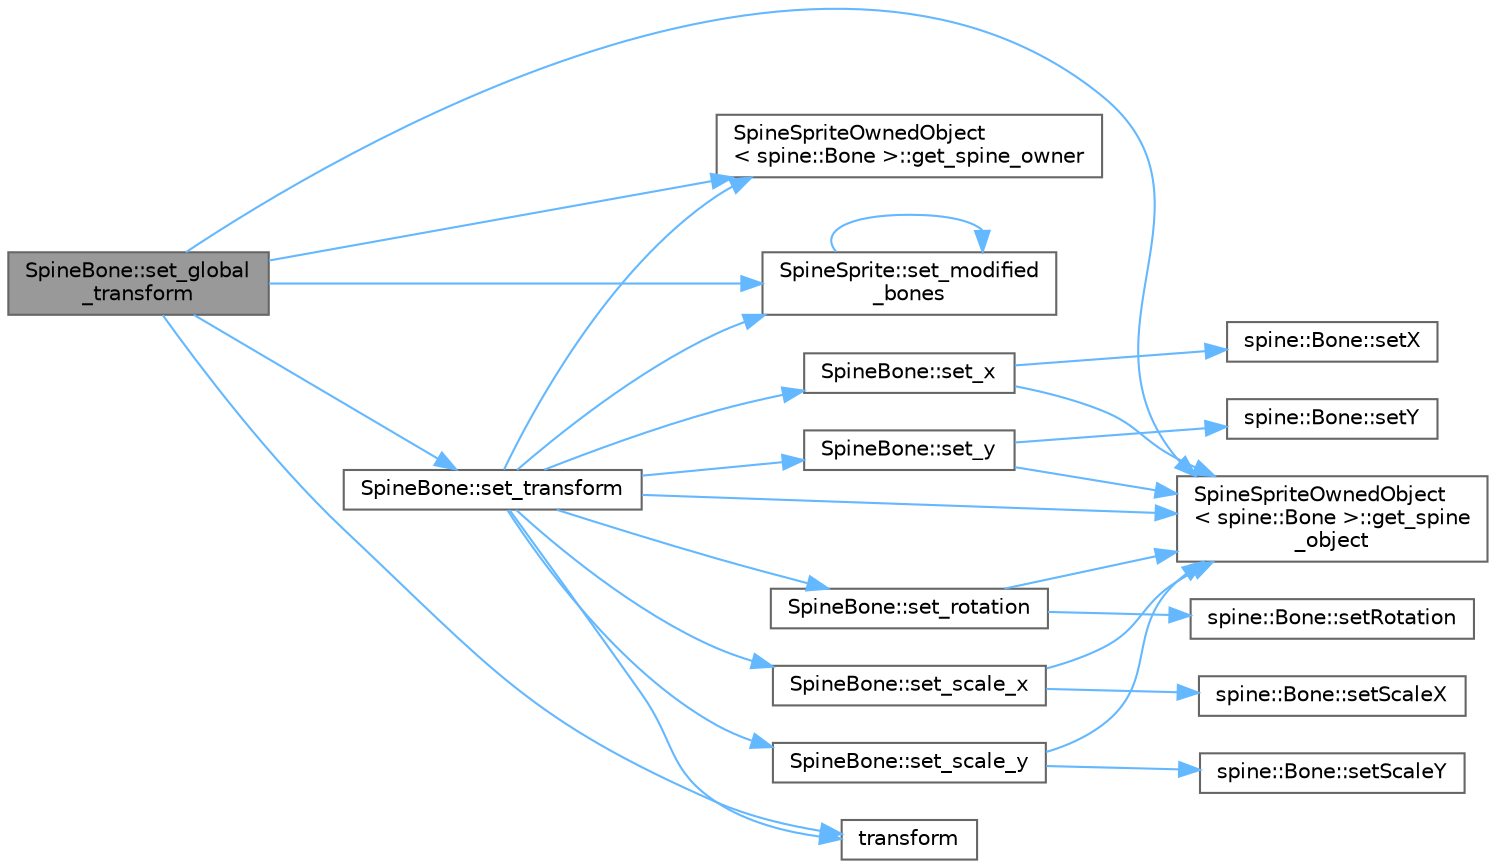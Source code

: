 digraph "SpineBone::set_global_transform"
{
 // LATEX_PDF_SIZE
  bgcolor="transparent";
  edge [fontname=Helvetica,fontsize=10,labelfontname=Helvetica,labelfontsize=10];
  node [fontname=Helvetica,fontsize=10,shape=box,height=0.2,width=0.4];
  rankdir="LR";
  Node1 [id="Node000001",label="SpineBone::set_global\l_transform",height=0.2,width=0.4,color="gray40", fillcolor="grey60", style="filled", fontcolor="black",tooltip=" "];
  Node1 -> Node2 [id="edge1_Node000001_Node000002",color="steelblue1",style="solid",tooltip=" "];
  Node2 [id="Node000002",label="SpineSpriteOwnedObject\l\< spine::Bone \>::get_spine\l_object",height=0.2,width=0.4,color="grey40", fillcolor="white", style="filled",URL="$class_spine_sprite_owned_object.html#aba9c7c6ef398e3803ce5e59db1a54271",tooltip=" "];
  Node1 -> Node3 [id="edge2_Node000001_Node000003",color="steelblue1",style="solid",tooltip=" "];
  Node3 [id="Node000003",label="SpineSpriteOwnedObject\l\< spine::Bone \>::get_spine_owner",height=0.2,width=0.4,color="grey40", fillcolor="white", style="filled",URL="$class_spine_sprite_owned_object.html#ab493e6a079f220f59036f6ebb5fe559d",tooltip=" "];
  Node1 -> Node4 [id="edge3_Node000001_Node000004",color="steelblue1",style="solid",tooltip=" "];
  Node4 [id="Node000004",label="SpineSprite::set_modified\l_bones",height=0.2,width=0.4,color="grey40", fillcolor="white", style="filled",URL="$class_spine_sprite.html#ab72308629bd2071ccd321b30675d1ec2",tooltip=" "];
  Node4 -> Node4 [id="edge4_Node000004_Node000004",color="steelblue1",style="solid",tooltip=" "];
  Node1 -> Node5 [id="edge5_Node000001_Node000005",color="steelblue1",style="solid",tooltip=" "];
  Node5 [id="Node000005",label="SpineBone::set_transform",height=0.2,width=0.4,color="grey40", fillcolor="white", style="filled",URL="$class_spine_bone.html#aa60eb67b1e34fff606618c657fe7221a",tooltip=" "];
  Node5 -> Node2 [id="edge6_Node000005_Node000002",color="steelblue1",style="solid",tooltip=" "];
  Node5 -> Node3 [id="edge7_Node000005_Node000003",color="steelblue1",style="solid",tooltip=" "];
  Node5 -> Node4 [id="edge8_Node000005_Node000004",color="steelblue1",style="solid",tooltip=" "];
  Node5 -> Node6 [id="edge9_Node000005_Node000006",color="steelblue1",style="solid",tooltip=" "];
  Node6 [id="Node000006",label="SpineBone::set_rotation",height=0.2,width=0.4,color="grey40", fillcolor="white", style="filled",URL="$class_spine_bone.html#a923fc7c5e29046c5c3d9e19ba831c471",tooltip=" "];
  Node6 -> Node2 [id="edge10_Node000006_Node000002",color="steelblue1",style="solid",tooltip=" "];
  Node6 -> Node7 [id="edge11_Node000006_Node000007",color="steelblue1",style="solid",tooltip=" "];
  Node7 [id="Node000007",label="spine::Bone::setRotation",height=0.2,width=0.4,color="grey40", fillcolor="white", style="filled",URL="$classspine_1_1_bone.html#a3a5ab1f871ca7581a33163a554e922ce",tooltip=" "];
  Node5 -> Node8 [id="edge12_Node000005_Node000008",color="steelblue1",style="solid",tooltip=" "];
  Node8 [id="Node000008",label="SpineBone::set_scale_x",height=0.2,width=0.4,color="grey40", fillcolor="white", style="filled",URL="$class_spine_bone.html#a83549aacd11f3f5bba8155ce5a023fed",tooltip=" "];
  Node8 -> Node2 [id="edge13_Node000008_Node000002",color="steelblue1",style="solid",tooltip=" "];
  Node8 -> Node9 [id="edge14_Node000008_Node000009",color="steelblue1",style="solid",tooltip=" "];
  Node9 [id="Node000009",label="spine::Bone::setScaleX",height=0.2,width=0.4,color="grey40", fillcolor="white", style="filled",URL="$classspine_1_1_bone.html#a0de6d838e8425bad8124a7535ed04198",tooltip=" "];
  Node5 -> Node10 [id="edge15_Node000005_Node000010",color="steelblue1",style="solid",tooltip=" "];
  Node10 [id="Node000010",label="SpineBone::set_scale_y",height=0.2,width=0.4,color="grey40", fillcolor="white", style="filled",URL="$class_spine_bone.html#ae379278231c4af0463466364382cca88",tooltip=" "];
  Node10 -> Node2 [id="edge16_Node000010_Node000002",color="steelblue1",style="solid",tooltip=" "];
  Node10 -> Node11 [id="edge17_Node000010_Node000011",color="steelblue1",style="solid",tooltip=" "];
  Node11 [id="Node000011",label="spine::Bone::setScaleY",height=0.2,width=0.4,color="grey40", fillcolor="white", style="filled",URL="$classspine_1_1_bone.html#aeadd4f720d8c98be8920b211dfe5e093",tooltip=" "];
  Node5 -> Node12 [id="edge18_Node000005_Node000012",color="steelblue1",style="solid",tooltip=" "];
  Node12 [id="Node000012",label="SpineBone::set_x",height=0.2,width=0.4,color="grey40", fillcolor="white", style="filled",URL="$class_spine_bone.html#a3edb4c2c8452bfb6a479e01ab488d3f6",tooltip=" "];
  Node12 -> Node2 [id="edge19_Node000012_Node000002",color="steelblue1",style="solid",tooltip=" "];
  Node12 -> Node13 [id="edge20_Node000012_Node000013",color="steelblue1",style="solid",tooltip=" "];
  Node13 [id="Node000013",label="spine::Bone::setX",height=0.2,width=0.4,color="grey40", fillcolor="white", style="filled",URL="$classspine_1_1_bone.html#af6314eb6cd9b48461db9952c2ed19e35",tooltip=" "];
  Node5 -> Node14 [id="edge21_Node000005_Node000014",color="steelblue1",style="solid",tooltip=" "];
  Node14 [id="Node000014",label="SpineBone::set_y",height=0.2,width=0.4,color="grey40", fillcolor="white", style="filled",URL="$class_spine_bone.html#a33ab0c0becd10a5f7efc0443805701f2",tooltip=" "];
  Node14 -> Node2 [id="edge22_Node000014_Node000002",color="steelblue1",style="solid",tooltip=" "];
  Node14 -> Node15 [id="edge23_Node000014_Node000015",color="steelblue1",style="solid",tooltip=" "];
  Node15 [id="Node000015",label="spine::Bone::setY",height=0.2,width=0.4,color="grey40", fillcolor="white", style="filled",URL="$classspine_1_1_bone.html#a2ce8e0aa11e2e30e7b3b05a68d6f39b0",tooltip=" "];
  Node5 -> Node16 [id="edge24_Node000005_Node000016",color="steelblue1",style="solid",tooltip=" "];
  Node16 [id="Node000016",label="transform",height=0.2,width=0.4,color="grey40", fillcolor="white", style="filled",URL="$geometry_8cpp.html#ad05130a1d9f2e9708c1125b4cc2fe7cb",tooltip=" "];
  Node1 -> Node16 [id="edge25_Node000001_Node000016",color="steelblue1",style="solid",tooltip=" "];
}
